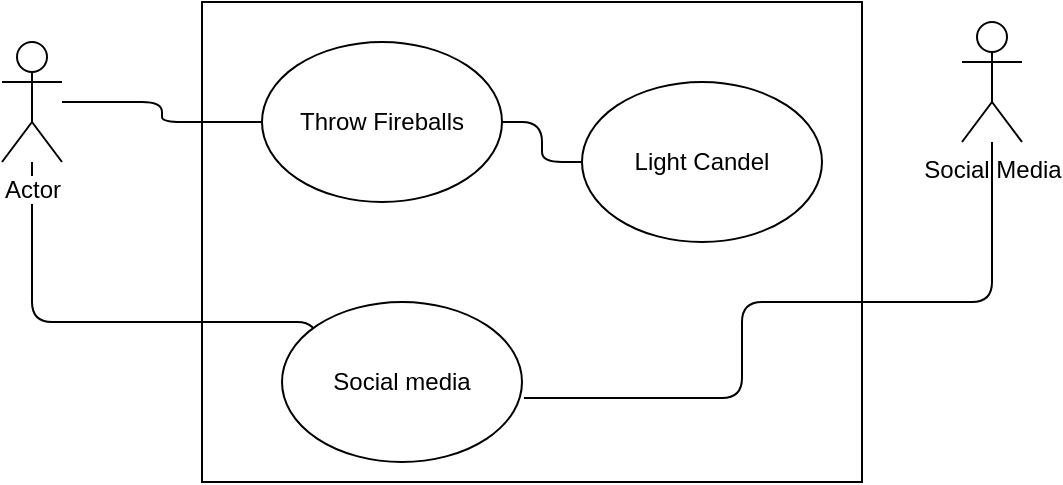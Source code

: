 <mxfile version="11.3.2" type="github" pages="1"><diagram id="92hGoqlzXoFRcGS2AOQs" name="Page-1"><mxGraphModel dx="1128" dy="719" grid="1" gridSize="10" guides="1" tooltips="1" connect="1" arrows="1" fold="1" page="1" pageScale="1" pageWidth="850" pageHeight="1100" math="0" shadow="0"><root><mxCell id="0"/><mxCell id="1" parent="0"/><mxCell id="VCoRxy_yxpcpC4OpL6Ag-4" value="" style="rounded=0;whiteSpace=wrap;html=1;" vertex="1" parent="1"><mxGeometry x="210" y="160" width="330" height="240" as="geometry"/></mxCell><mxCell id="VCoRxy_yxpcpC4OpL6Ag-13" style="edgeStyle=orthogonalEdgeStyle;rounded=1;orthogonalLoop=1;jettySize=auto;html=1;entryX=0;entryY=1;entryDx=0;entryDy=0;endArrow=none;endFill=0;" edge="1" parent="1" source="VCoRxy_yxpcpC4OpL6Ag-1" target="VCoRxy_yxpcpC4OpL6Ag-12"><mxGeometry relative="1" as="geometry"><Array as="points"><mxPoint x="125" y="320"/><mxPoint x="268" y="320"/></Array></mxGeometry></mxCell><mxCell id="VCoRxy_yxpcpC4OpL6Ag-1" value="Actor" style="shape=umlActor;verticalLabelPosition=bottom;labelBackgroundColor=#ffffff;verticalAlign=top;html=1;" vertex="1" parent="1"><mxGeometry x="110" y="180" width="30" height="60" as="geometry"/></mxCell><mxCell id="VCoRxy_yxpcpC4OpL6Ag-2" value="Social Media" style="shape=umlActor;verticalLabelPosition=bottom;labelBackgroundColor=#ffffff;verticalAlign=top;html=1;" vertex="1" parent="1"><mxGeometry x="590" y="170" width="30" height="60" as="geometry"/></mxCell><mxCell id="VCoRxy_yxpcpC4OpL6Ag-6" style="edgeStyle=orthogonalEdgeStyle;rounded=1;orthogonalLoop=1;jettySize=auto;html=1;endArrow=none;endFill=0;" edge="1" parent="1" source="VCoRxy_yxpcpC4OpL6Ag-1" target="VCoRxy_yxpcpC4OpL6Ag-10"><mxGeometry relative="1" as="geometry"/></mxCell><mxCell id="VCoRxy_yxpcpC4OpL6Ag-14" style="edgeStyle=orthogonalEdgeStyle;rounded=1;orthogonalLoop=1;jettySize=auto;html=1;endArrow=none;endFill=0;" edge="1" parent="1" source="VCoRxy_yxpcpC4OpL6Ag-10" target="VCoRxy_yxpcpC4OpL6Ag-11"><mxGeometry relative="1" as="geometry"/></mxCell><mxCell id="VCoRxy_yxpcpC4OpL6Ag-10" value="Throw Fireballs" style="ellipse;whiteSpace=wrap;html=1;" vertex="1" parent="1"><mxGeometry x="240" y="180" width="120" height="80" as="geometry"/></mxCell><mxCell id="VCoRxy_yxpcpC4OpL6Ag-11" value="Light Candel" style="ellipse;whiteSpace=wrap;html=1;" vertex="1" parent="1"><mxGeometry x="400" y="200" width="120" height="80" as="geometry"/></mxCell><mxCell id="VCoRxy_yxpcpC4OpL6Ag-12" value="Social media" style="ellipse;whiteSpace=wrap;html=1;" vertex="1" parent="1"><mxGeometry x="250" y="310" width="120" height="80" as="geometry"/></mxCell><mxCell id="VCoRxy_yxpcpC4OpL6Ag-15" style="edgeStyle=orthogonalEdgeStyle;rounded=1;orthogonalLoop=1;jettySize=auto;html=1;endArrow=none;endFill=0;entryX=1.008;entryY=0.6;entryDx=0;entryDy=0;entryPerimeter=0;" edge="1" parent="1" source="VCoRxy_yxpcpC4OpL6Ag-2" target="VCoRxy_yxpcpC4OpL6Ag-12"><mxGeometry relative="1" as="geometry"><Array as="points"><mxPoint x="605" y="310"/><mxPoint x="480" y="310"/><mxPoint x="480" y="358"/></Array></mxGeometry></mxCell></root></mxGraphModel></diagram></mxfile>